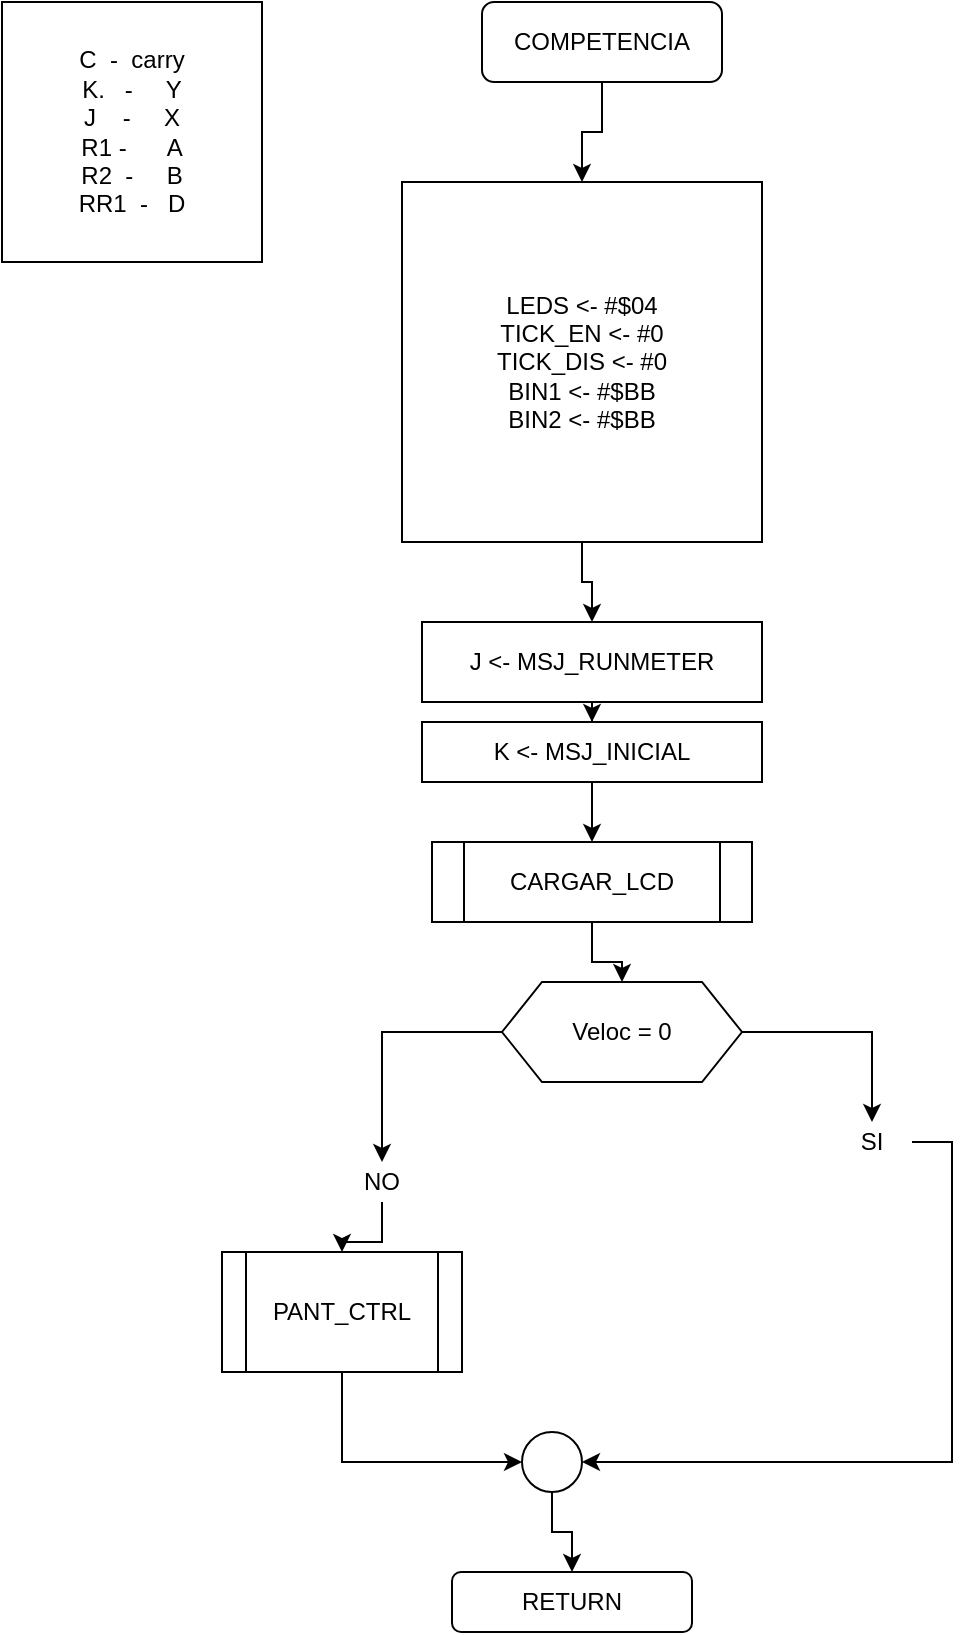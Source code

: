 <mxfile version="14.4.3" type="device"><diagram id="nbQ-jH0NtPp3rrS1dk0v" name="Page-1"><mxGraphModel dx="685" dy="785" grid="1" gridSize="10" guides="1" tooltips="1" connect="1" arrows="1" fold="1" page="1" pageScale="1" pageWidth="850" pageHeight="1100" math="0" shadow="0"><root><mxCell id="0"/><mxCell id="1" parent="0"/><mxCell id="u5_AaMKXxXeH-SH-BRGx-6" style="edgeStyle=orthogonalEdgeStyle;rounded=0;orthogonalLoop=1;jettySize=auto;html=1;exitX=0.5;exitY=1;exitDx=0;exitDy=0;" edge="1" parent="1" source="u5_AaMKXxXeH-SH-BRGx-1" target="u5_AaMKXxXeH-SH-BRGx-2"><mxGeometry relative="1" as="geometry"/></mxCell><mxCell id="u5_AaMKXxXeH-SH-BRGx-1" value="COMPETENCIA" style="rounded=1;whiteSpace=wrap;html=1;" vertex="1" parent="1"><mxGeometry x="260" y="20" width="120" height="40" as="geometry"/></mxCell><mxCell id="u5_AaMKXxXeH-SH-BRGx-5" style="edgeStyle=orthogonalEdgeStyle;rounded=0;orthogonalLoop=1;jettySize=auto;html=1;exitX=0.5;exitY=1;exitDx=0;exitDy=0;" edge="1" parent="1" source="u5_AaMKXxXeH-SH-BRGx-2" target="u5_AaMKXxXeH-SH-BRGx-3"><mxGeometry relative="1" as="geometry"/></mxCell><mxCell id="u5_AaMKXxXeH-SH-BRGx-2" value="LEDS &amp;lt;- #$04&lt;br&gt;TICK_EN &amp;lt;- #0&lt;br&gt;TICK_DIS &amp;lt;- #0&lt;br&gt;BIN1 &amp;lt;-&amp;nbsp;#$BB&lt;br&gt;BIN2 &amp;lt;- #$BB" style="rounded=0;whiteSpace=wrap;html=1;" vertex="1" parent="1"><mxGeometry x="220" y="110" width="180" height="180" as="geometry"/></mxCell><mxCell id="u5_AaMKXxXeH-SH-BRGx-8" style="edgeStyle=orthogonalEdgeStyle;rounded=0;orthogonalLoop=1;jettySize=auto;html=1;exitX=0.5;exitY=1;exitDx=0;exitDy=0;" edge="1" parent="1" source="u5_AaMKXxXeH-SH-BRGx-3" target="u5_AaMKXxXeH-SH-BRGx-7"><mxGeometry relative="1" as="geometry"/></mxCell><mxCell id="u5_AaMKXxXeH-SH-BRGx-3" value="J &amp;lt;- MSJ_RUNMETER" style="rounded=0;whiteSpace=wrap;html=1;" vertex="1" parent="1"><mxGeometry x="230" y="330" width="170" height="40" as="geometry"/></mxCell><mxCell id="u5_AaMKXxXeH-SH-BRGx-4" value="C &amp;nbsp;- &amp;nbsp;carry&lt;br&gt;K. &amp;nbsp; - &amp;nbsp; &amp;nbsp; Y&lt;br&gt;J &amp;nbsp; &amp;nbsp;- &amp;nbsp; &amp;nbsp; X&lt;br&gt;R1 - &amp;nbsp; &amp;nbsp; &amp;nbsp;A&lt;br&gt;R2 &amp;nbsp;- &amp;nbsp; &amp;nbsp; B&lt;br&gt;RR1 &amp;nbsp;- &amp;nbsp; D" style="whiteSpace=wrap;html=1;aspect=fixed;" vertex="1" parent="1"><mxGeometry x="20" y="20" width="130" height="130" as="geometry"/></mxCell><mxCell id="u5_AaMKXxXeH-SH-BRGx-10" style="edgeStyle=orthogonalEdgeStyle;rounded=0;orthogonalLoop=1;jettySize=auto;html=1;exitX=0.5;exitY=1;exitDx=0;exitDy=0;" edge="1" parent="1" source="u5_AaMKXxXeH-SH-BRGx-7" target="u5_AaMKXxXeH-SH-BRGx-9"><mxGeometry relative="1" as="geometry"/></mxCell><mxCell id="u5_AaMKXxXeH-SH-BRGx-7" value="K &amp;lt;- MSJ_INICIAL" style="rounded=0;whiteSpace=wrap;html=1;" vertex="1" parent="1"><mxGeometry x="230" y="380" width="170" height="30" as="geometry"/></mxCell><mxCell id="u5_AaMKXxXeH-SH-BRGx-27" style="edgeStyle=orthogonalEdgeStyle;rounded=0;orthogonalLoop=1;jettySize=auto;html=1;exitX=0.5;exitY=1;exitDx=0;exitDy=0;" edge="1" parent="1" source="u5_AaMKXxXeH-SH-BRGx-9" target="u5_AaMKXxXeH-SH-BRGx-14"><mxGeometry relative="1" as="geometry"/></mxCell><mxCell id="u5_AaMKXxXeH-SH-BRGx-9" value="CARGAR_LCD" style="shape=process;whiteSpace=wrap;html=1;backgroundOutline=1;" vertex="1" parent="1"><mxGeometry x="235" y="440" width="160" height="40" as="geometry"/></mxCell><mxCell id="u5_AaMKXxXeH-SH-BRGx-12" value="RETURN" style="rounded=1;whiteSpace=wrap;html=1;" vertex="1" parent="1"><mxGeometry x="245" y="805" width="120" height="30" as="geometry"/></mxCell><mxCell id="u5_AaMKXxXeH-SH-BRGx-28" style="edgeStyle=orthogonalEdgeStyle;rounded=0;orthogonalLoop=1;jettySize=auto;html=1;exitX=0;exitY=0.5;exitDx=0;exitDy=0;entryX=0.5;entryY=0;entryDx=0;entryDy=0;" edge="1" parent="1" source="u5_AaMKXxXeH-SH-BRGx-14" target="u5_AaMKXxXeH-SH-BRGx-16"><mxGeometry relative="1" as="geometry"/></mxCell><mxCell id="u5_AaMKXxXeH-SH-BRGx-29" style="edgeStyle=orthogonalEdgeStyle;rounded=0;orthogonalLoop=1;jettySize=auto;html=1;exitX=1;exitY=0.5;exitDx=0;exitDy=0;entryX=0.5;entryY=0;entryDx=0;entryDy=0;" edge="1" parent="1" source="u5_AaMKXxXeH-SH-BRGx-14" target="u5_AaMKXxXeH-SH-BRGx-15"><mxGeometry relative="1" as="geometry"/></mxCell><mxCell id="u5_AaMKXxXeH-SH-BRGx-14" value="Veloc = 0" style="shape=hexagon;perimeter=hexagonPerimeter2;whiteSpace=wrap;html=1;fixedSize=1;" vertex="1" parent="1"><mxGeometry x="270" y="510" width="120" height="50" as="geometry"/></mxCell><mxCell id="u5_AaMKXxXeH-SH-BRGx-25" style="edgeStyle=orthogonalEdgeStyle;rounded=0;orthogonalLoop=1;jettySize=auto;html=1;exitX=1;exitY=0.5;exitDx=0;exitDy=0;entryX=1;entryY=0.5;entryDx=0;entryDy=0;" edge="1" parent="1" source="u5_AaMKXxXeH-SH-BRGx-15" target="u5_AaMKXxXeH-SH-BRGx-22"><mxGeometry relative="1" as="geometry"/></mxCell><mxCell id="u5_AaMKXxXeH-SH-BRGx-15" value="SI" style="text;html=1;strokeColor=none;fillColor=none;align=center;verticalAlign=middle;whiteSpace=wrap;rounded=0;" vertex="1" parent="1"><mxGeometry x="435" y="580" width="40" height="20" as="geometry"/></mxCell><mxCell id="u5_AaMKXxXeH-SH-BRGx-24" style="edgeStyle=orthogonalEdgeStyle;rounded=0;orthogonalLoop=1;jettySize=auto;html=1;exitX=0.5;exitY=1;exitDx=0;exitDy=0;" edge="1" parent="1" source="u5_AaMKXxXeH-SH-BRGx-16" target="u5_AaMKXxXeH-SH-BRGx-21"><mxGeometry relative="1" as="geometry"/></mxCell><mxCell id="u5_AaMKXxXeH-SH-BRGx-16" value="NO" style="text;html=1;strokeColor=none;fillColor=none;align=center;verticalAlign=middle;whiteSpace=wrap;rounded=0;" vertex="1" parent="1"><mxGeometry x="190" y="600" width="40" height="20" as="geometry"/></mxCell><mxCell id="u5_AaMKXxXeH-SH-BRGx-23" style="edgeStyle=orthogonalEdgeStyle;rounded=0;orthogonalLoop=1;jettySize=auto;html=1;exitX=0.5;exitY=1;exitDx=0;exitDy=0;entryX=0;entryY=0.5;entryDx=0;entryDy=0;" edge="1" parent="1" source="u5_AaMKXxXeH-SH-BRGx-21" target="u5_AaMKXxXeH-SH-BRGx-22"><mxGeometry relative="1" as="geometry"/></mxCell><mxCell id="u5_AaMKXxXeH-SH-BRGx-21" value="PANT_CTRL" style="shape=process;whiteSpace=wrap;html=1;backgroundOutline=1;" vertex="1" parent="1"><mxGeometry x="130" y="645" width="120" height="60" as="geometry"/></mxCell><mxCell id="u5_AaMKXxXeH-SH-BRGx-26" style="edgeStyle=orthogonalEdgeStyle;rounded=0;orthogonalLoop=1;jettySize=auto;html=1;exitX=0.5;exitY=1;exitDx=0;exitDy=0;" edge="1" parent="1" source="u5_AaMKXxXeH-SH-BRGx-22" target="u5_AaMKXxXeH-SH-BRGx-12"><mxGeometry relative="1" as="geometry"/></mxCell><mxCell id="u5_AaMKXxXeH-SH-BRGx-22" value="" style="ellipse;whiteSpace=wrap;html=1;aspect=fixed;" vertex="1" parent="1"><mxGeometry x="280" y="735" width="30" height="30" as="geometry"/></mxCell></root></mxGraphModel></diagram></mxfile>